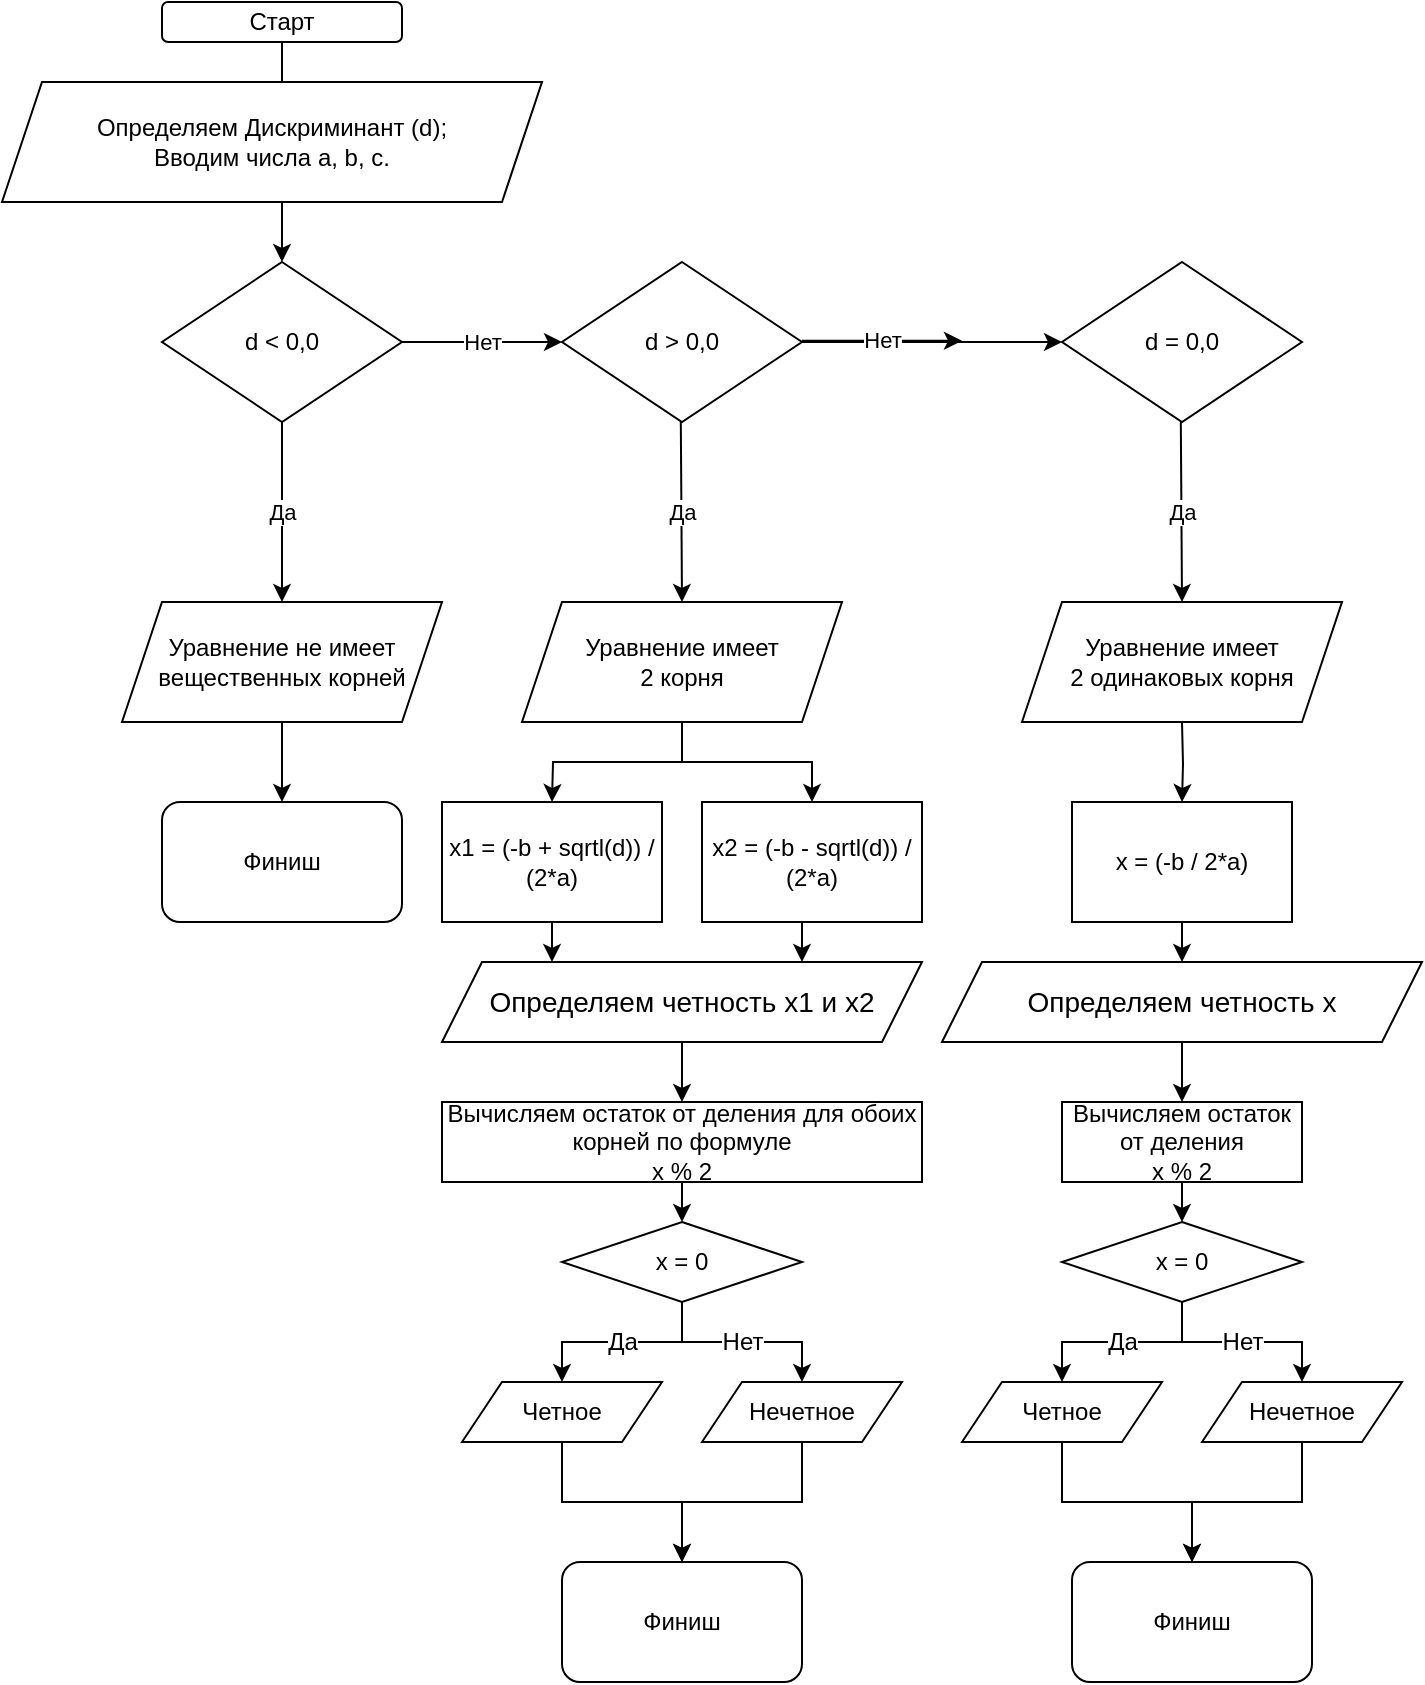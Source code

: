 <mxfile version="16.5.6" type="device"><diagram id="W3IvTtiBzd7pz9vnDoPy" name="Page-1"><mxGraphModel dx="1609" dy="439" grid="1" gridSize="10" guides="1" tooltips="1" connect="1" arrows="1" fold="1" page="1" pageScale="1" pageWidth="827" pageHeight="1169" math="0" shadow="0"><root><mxCell id="0"/><mxCell id="1" parent="0"/><mxCell id="vczt4u3dg1f1qFJclVWc-1" value="&lt;font style=&quot;vertical-align: inherit&quot;&gt;&lt;font style=&quot;vertical-align: inherit&quot;&gt;Старт&lt;/font&gt;&lt;/font&gt;" style="rounded=1;whiteSpace=wrap;html=1;" vertex="1" parent="1"><mxGeometry x="-710" y="10" width="120" height="20" as="geometry"/></mxCell><mxCell id="vczt4u3dg1f1qFJclVWc-2" value="&lt;font style=&quot;vertical-align: inherit&quot;&gt;&lt;font style=&quot;vertical-align: inherit&quot;&gt;Финиш&lt;/font&gt;&lt;/font&gt;" style="rounded=1;whiteSpace=wrap;html=1;" vertex="1" parent="1"><mxGeometry x="-510" y="790" width="120" height="60" as="geometry"/></mxCell><mxCell id="vczt4u3dg1f1qFJclVWc-5" value="&lt;font style=&quot;vertical-align: inherit&quot;&gt;&lt;font style=&quot;vertical-align: inherit&quot;&gt;d &amp;lt; 0,0&lt;/font&gt;&lt;/font&gt;" style="rhombus;whiteSpace=wrap;html=1;" vertex="1" parent="1"><mxGeometry x="-710" y="140" width="120" height="80" as="geometry"/></mxCell><mxCell id="vczt4u3dg1f1qFJclVWc-18" value="" style="edgeStyle=orthogonalEdgeStyle;rounded=0;orthogonalLoop=1;jettySize=auto;html=1;" edge="1" parent="1" source="vczt4u3dg1f1qFJclVWc-6" target="vczt4u3dg1f1qFJclVWc-7"><mxGeometry relative="1" as="geometry"/></mxCell><mxCell id="vczt4u3dg1f1qFJclVWc-6" value="&lt;font style=&quot;vertical-align: inherit&quot;&gt;&lt;font style=&quot;vertical-align: inherit&quot;&gt;d &amp;gt; 0,0&lt;/font&gt;&lt;/font&gt;" style="rhombus;whiteSpace=wrap;html=1;" vertex="1" parent="1"><mxGeometry x="-510" y="140" width="120" height="80" as="geometry"/></mxCell><mxCell id="vczt4u3dg1f1qFJclVWc-7" value="&lt;font style=&quot;vertical-align: inherit&quot;&gt;&lt;font style=&quot;vertical-align: inherit&quot;&gt;d = 0,0&lt;/font&gt;&lt;/font&gt;" style="rhombus;whiteSpace=wrap;html=1;" vertex="1" parent="1"><mxGeometry x="-260" y="140" width="120" height="80" as="geometry"/></mxCell><mxCell id="vczt4u3dg1f1qFJclVWc-11" value="" style="endArrow=classic;html=1;rounded=0;exitX=0.5;exitY=1;exitDx=0;exitDy=0;" edge="1" parent="1" source="vczt4u3dg1f1qFJclVWc-1"><mxGeometry width="50" height="50" relative="1" as="geometry"><mxPoint x="-420" y="160" as="sourcePoint"/><mxPoint x="-650" y="140" as="targetPoint"/></mxGeometry></mxCell><mxCell id="vczt4u3dg1f1qFJclVWc-12" value="&lt;font style=&quot;vertical-align: inherit&quot;&gt;&lt;font style=&quot;vertical-align: inherit&quot;&gt;Финиш&lt;/font&gt;&lt;/font&gt;" style="rounded=1;whiteSpace=wrap;html=1;" vertex="1" parent="1"><mxGeometry x="-710" y="410" width="120" height="60" as="geometry"/></mxCell><mxCell id="vczt4u3dg1f1qFJclVWc-13" value="Да" style="endArrow=classic;html=1;rounded=0;exitX=0.5;exitY=1;exitDx=0;exitDy=0;" edge="1" parent="1" source="vczt4u3dg1f1qFJclVWc-5"><mxGeometry width="50" height="50" relative="1" as="geometry"><mxPoint x="-650" y="230" as="sourcePoint"/><mxPoint x="-650" y="310" as="targetPoint"/></mxGeometry></mxCell><mxCell id="vczt4u3dg1f1qFJclVWc-14" value="Нет" style="endArrow=classic;html=1;rounded=0;" edge="1" parent="1"><mxGeometry width="50" height="50" relative="1" as="geometry"><mxPoint x="-590" y="180" as="sourcePoint"/><mxPoint x="-510" y="180" as="targetPoint"/></mxGeometry></mxCell><mxCell id="vczt4u3dg1f1qFJclVWc-15" value="Нет" style="endArrow=classic;html=1;rounded=0;" edge="1" parent="1"><mxGeometry width="50" height="50" relative="1" as="geometry"><mxPoint x="-390" y="179.41" as="sourcePoint"/><mxPoint x="-310" y="179.41" as="targetPoint"/></mxGeometry></mxCell><mxCell id="vczt4u3dg1f1qFJclVWc-16" value="Да" style="endArrow=classic;html=1;rounded=0;entryX=0.5;entryY=0;entryDx=0;entryDy=0;exitX=0.5;exitY=1;exitDx=0;exitDy=0;" edge="1" parent="1" target="vczt4u3dg1f1qFJclVWc-23"><mxGeometry width="50" height="50" relative="1" as="geometry"><mxPoint x="-450.59" y="220" as="sourcePoint"/><mxPoint x="-450.59" y="290" as="targetPoint"/></mxGeometry></mxCell><mxCell id="vczt4u3dg1f1qFJclVWc-17" value="Да" style="endArrow=classic;html=1;rounded=0;entryX=0.5;entryY=0;entryDx=0;entryDy=0;exitX=0.5;exitY=1;exitDx=0;exitDy=0;" edge="1" parent="1" target="vczt4u3dg1f1qFJclVWc-22"><mxGeometry width="50" height="50" relative="1" as="geometry"><mxPoint x="-200.59" y="220" as="sourcePoint"/><mxPoint x="-200.59" y="290" as="targetPoint"/></mxGeometry></mxCell><mxCell id="vczt4u3dg1f1qFJclVWc-21" value="" style="edgeStyle=orthogonalEdgeStyle;rounded=0;orthogonalLoop=1;jettySize=auto;html=1;" edge="1" parent="1" source="vczt4u3dg1f1qFJclVWc-19" target="vczt4u3dg1f1qFJclVWc-12"><mxGeometry relative="1" as="geometry"/></mxCell><mxCell id="vczt4u3dg1f1qFJclVWc-19" value="Уравнение не имеет вещественных корней" style="shape=parallelogram;perimeter=parallelogramPerimeter;whiteSpace=wrap;html=1;fixedSize=1;strokeWidth=1;" vertex="1" parent="1"><mxGeometry x="-730" y="310" width="160" height="60" as="geometry"/></mxCell><mxCell id="vczt4u3dg1f1qFJclVWc-22" value="Уравнение имеет &lt;br&gt;2 одинаковых корня" style="shape=parallelogram;perimeter=parallelogramPerimeter;whiteSpace=wrap;html=1;fixedSize=1;strokeWidth=1;" vertex="1" parent="1"><mxGeometry x="-280" y="310" width="160" height="60" as="geometry"/></mxCell><mxCell id="vczt4u3dg1f1qFJclVWc-26" value="" style="edgeStyle=orthogonalEdgeStyle;rounded=0;orthogonalLoop=1;jettySize=auto;html=1;entryX=0.5;entryY=0;entryDx=0;entryDy=0;" edge="1" parent="1" source="vczt4u3dg1f1qFJclVWc-23"><mxGeometry relative="1" as="geometry"><mxPoint x="-515" y="410" as="targetPoint"/></mxGeometry></mxCell><mxCell id="vczt4u3dg1f1qFJclVWc-23" value="Уравнение имеет &lt;br&gt;2 корня" style="shape=parallelogram;perimeter=parallelogramPerimeter;whiteSpace=wrap;html=1;fixedSize=1;strokeWidth=1;" vertex="1" parent="1"><mxGeometry x="-530" y="310" width="160" height="60" as="geometry"/></mxCell><mxCell id="vczt4u3dg1f1qFJclVWc-28" value="" style="edgeStyle=orthogonalEdgeStyle;rounded=0;orthogonalLoop=1;jettySize=auto;html=1;exitX=0.5;exitY=1;exitDx=0;exitDy=0;entryX=0.5;entryY=0;entryDx=0;entryDy=0;" edge="1" parent="1" source="vczt4u3dg1f1qFJclVWc-23" target="vczt4u3dg1f1qFJclVWc-25"><mxGeometry relative="1" as="geometry"><mxPoint x="-380" y="390" as="targetPoint"/></mxGeometry></mxCell><mxCell id="vczt4u3dg1f1qFJclVWc-25" value="x2 = (-b - sqrtl(d)) / (2*a)" style="rounded=0;whiteSpace=wrap;html=1;strokeWidth=1;" vertex="1" parent="1"><mxGeometry x="-440" y="410" width="110" height="60" as="geometry"/></mxCell><mxCell id="vczt4u3dg1f1qFJclVWc-30" value="x1 = (-b + sqrtl(d)) / (2*a)" style="rounded=0;whiteSpace=wrap;html=1;strokeWidth=1;" vertex="1" parent="1"><mxGeometry x="-570" y="410" width="110" height="60" as="geometry"/></mxCell><mxCell id="vczt4u3dg1f1qFJclVWc-41" value="Да" style="edgeStyle=orthogonalEdgeStyle;rounded=0;orthogonalLoop=1;jettySize=auto;html=1;fontSize=12;" edge="1" parent="1" source="vczt4u3dg1f1qFJclVWc-31" target="vczt4u3dg1f1qFJclVWc-39"><mxGeometry relative="1" as="geometry"/></mxCell><mxCell id="vczt4u3dg1f1qFJclVWc-31" value="&lt;font style=&quot;font-size: 12px&quot;&gt;x = 0&lt;/font&gt;" style="rhombus;whiteSpace=wrap;html=1;" vertex="1" parent="1"><mxGeometry x="-510" y="620" width="120" height="40" as="geometry"/></mxCell><mxCell id="vczt4u3dg1f1qFJclVWc-33" value="Определяем Дискриминант (d);&lt;br&gt;Вводим числа a, b, c." style="shape=parallelogram;perimeter=parallelogramPerimeter;whiteSpace=wrap;html=1;fixedSize=1;strokeWidth=1;" vertex="1" parent="1"><mxGeometry x="-790" y="50" width="270" height="60" as="geometry"/></mxCell><mxCell id="vczt4u3dg1f1qFJclVWc-35" value="&lt;font style=&quot;font-size: 14px&quot;&gt;Определяем четность x1 и x2&lt;br&gt;&lt;/font&gt;" style="shape=parallelogram;perimeter=parallelogramPerimeter;whiteSpace=wrap;html=1;fixedSize=1;strokeWidth=1;" vertex="1" parent="1"><mxGeometry x="-570" y="490" width="240" height="40" as="geometry"/></mxCell><mxCell id="vczt4u3dg1f1qFJclVWc-36" value="" style="edgeStyle=orthogonalEdgeStyle;rounded=0;orthogonalLoop=1;jettySize=auto;html=1;" edge="1" parent="1"><mxGeometry relative="1" as="geometry"><mxPoint x="-515" y="470" as="sourcePoint"/><mxPoint x="-515" y="490" as="targetPoint"/></mxGeometry></mxCell><mxCell id="vczt4u3dg1f1qFJclVWc-37" value="" style="edgeStyle=orthogonalEdgeStyle;rounded=0;orthogonalLoop=1;jettySize=auto;html=1;" edge="1" parent="1"><mxGeometry relative="1" as="geometry"><mxPoint x="-390" y="470" as="sourcePoint"/><mxPoint x="-390" y="490" as="targetPoint"/></mxGeometry></mxCell><mxCell id="vczt4u3dg1f1qFJclVWc-74" value="" style="edgeStyle=orthogonalEdgeStyle;rounded=0;orthogonalLoop=1;jettySize=auto;html=1;fontSize=12;" edge="1" parent="1" source="vczt4u3dg1f1qFJclVWc-39" target="vczt4u3dg1f1qFJclVWc-2"><mxGeometry relative="1" as="geometry"/></mxCell><mxCell id="vczt4u3dg1f1qFJclVWc-39" value="Четное" style="shape=parallelogram;perimeter=parallelogramPerimeter;whiteSpace=wrap;html=1;fixedSize=1;strokeWidth=1;" vertex="1" parent="1"><mxGeometry x="-560" y="700" width="100" height="30" as="geometry"/></mxCell><mxCell id="vczt4u3dg1f1qFJclVWc-50" value="" style="endArrow=classic;html=1;rounded=0;fontSize=12;exitX=0.5;exitY=1;exitDx=0;exitDy=0;" edge="1" parent="1" source="vczt4u3dg1f1qFJclVWc-35"><mxGeometry width="50" height="50" relative="1" as="geometry"><mxPoint x="-460" y="570" as="sourcePoint"/><mxPoint x="-450" y="560" as="targetPoint"/></mxGeometry></mxCell><mxCell id="vczt4u3dg1f1qFJclVWc-73" value="" style="edgeStyle=orthogonalEdgeStyle;rounded=0;orthogonalLoop=1;jettySize=auto;html=1;fontSize=12;" edge="1" parent="1" source="vczt4u3dg1f1qFJclVWc-51" target="vczt4u3dg1f1qFJclVWc-2"><mxGeometry relative="1" as="geometry"/></mxCell><mxCell id="vczt4u3dg1f1qFJclVWc-51" value="Нечетное" style="shape=parallelogram;perimeter=parallelogramPerimeter;whiteSpace=wrap;html=1;fixedSize=1;strokeWidth=1;" vertex="1" parent="1"><mxGeometry x="-440" y="700" width="100" height="30" as="geometry"/></mxCell><mxCell id="vczt4u3dg1f1qFJclVWc-52" value="Нет" style="edgeStyle=orthogonalEdgeStyle;rounded=0;orthogonalLoop=1;jettySize=auto;html=1;fontSize=12;exitX=0.5;exitY=1;exitDx=0;exitDy=0;" edge="1" parent="1" source="vczt4u3dg1f1qFJclVWc-31" target="vczt4u3dg1f1qFJclVWc-51"><mxGeometry relative="1" as="geometry"><mxPoint x="-440.0" y="670" as="sourcePoint"/><mxPoint x="-500.0" y="710" as="targetPoint"/></mxGeometry></mxCell><mxCell id="vczt4u3dg1f1qFJclVWc-56" value="" style="edgeStyle=orthogonalEdgeStyle;rounded=0;orthogonalLoop=1;jettySize=auto;html=1;exitX=0.5;exitY=1;exitDx=0;exitDy=0;entryX=0.5;entryY=0;entryDx=0;entryDy=0;" edge="1" parent="1" target="vczt4u3dg1f1qFJclVWc-57"><mxGeometry relative="1" as="geometry"><mxPoint x="-200" y="370" as="sourcePoint"/><mxPoint x="-130" y="390" as="targetPoint"/></mxGeometry></mxCell><mxCell id="vczt4u3dg1f1qFJclVWc-57" value="x = (-b / 2*a)" style="rounded=0;whiteSpace=wrap;html=1;strokeWidth=1;" vertex="1" parent="1"><mxGeometry x="-255" y="410" width="110" height="60" as="geometry"/></mxCell><mxCell id="vczt4u3dg1f1qFJclVWc-59" value="Да" style="edgeStyle=orthogonalEdgeStyle;rounded=0;orthogonalLoop=1;jettySize=auto;html=1;fontSize=12;" edge="1" parent="1" source="vczt4u3dg1f1qFJclVWc-60" target="vczt4u3dg1f1qFJclVWc-64"><mxGeometry relative="1" as="geometry"/></mxCell><mxCell id="vczt4u3dg1f1qFJclVWc-60" value="&lt;font style=&quot;font-size: 12px&quot;&gt;x = 0&lt;/font&gt;" style="rhombus;whiteSpace=wrap;html=1;" vertex="1" parent="1"><mxGeometry x="-260" y="620" width="120" height="40" as="geometry"/></mxCell><mxCell id="vczt4u3dg1f1qFJclVWc-72" value="" style="edgeStyle=orthogonalEdgeStyle;rounded=0;orthogonalLoop=1;jettySize=auto;html=1;fontSize=12;" edge="1" parent="1" source="vczt4u3dg1f1qFJclVWc-61" target="vczt4u3dg1f1qFJclVWc-71"><mxGeometry relative="1" as="geometry"/></mxCell><mxCell id="vczt4u3dg1f1qFJclVWc-61" value="&lt;font style=&quot;font-size: 14px&quot;&gt;Определяем четность x&lt;br&gt;&lt;/font&gt;" style="shape=parallelogram;perimeter=parallelogramPerimeter;whiteSpace=wrap;html=1;fixedSize=1;strokeWidth=1;" vertex="1" parent="1"><mxGeometry x="-320" y="490" width="240" height="40" as="geometry"/></mxCell><mxCell id="vczt4u3dg1f1qFJclVWc-63" value="" style="edgeStyle=orthogonalEdgeStyle;rounded=0;orthogonalLoop=1;jettySize=auto;html=1;exitX=0.5;exitY=1;exitDx=0;exitDy=0;entryX=0.5;entryY=0;entryDx=0;entryDy=0;" edge="1" parent="1" target="vczt4u3dg1f1qFJclVWc-61"><mxGeometry relative="1" as="geometry"><mxPoint x="-200" y="470" as="sourcePoint"/><mxPoint x="-140" y="490.0" as="targetPoint"/><Array as="points"><mxPoint x="-200" y="480"/><mxPoint x="-200" y="480"/></Array></mxGeometry></mxCell><mxCell id="vczt4u3dg1f1qFJclVWc-76" value="" style="edgeStyle=orthogonalEdgeStyle;rounded=0;orthogonalLoop=1;jettySize=auto;html=1;fontSize=12;" edge="1" parent="1" source="vczt4u3dg1f1qFJclVWc-64" target="vczt4u3dg1f1qFJclVWc-75"><mxGeometry relative="1" as="geometry"/></mxCell><mxCell id="vczt4u3dg1f1qFJclVWc-64" value="Четное" style="shape=parallelogram;perimeter=parallelogramPerimeter;whiteSpace=wrap;html=1;fixedSize=1;strokeWidth=1;" vertex="1" parent="1"><mxGeometry x="-310" y="700" width="100" height="30" as="geometry"/></mxCell><mxCell id="vczt4u3dg1f1qFJclVWc-65" value="" style="endArrow=classic;html=1;rounded=0;fontSize=12;exitX=0.5;exitY=1;exitDx=0;exitDy=0;entryX=0.5;entryY=0;entryDx=0;entryDy=0;" edge="1" parent="1" source="vczt4u3dg1f1qFJclVWc-71" target="vczt4u3dg1f1qFJclVWc-60"><mxGeometry width="50" height="50" relative="1" as="geometry"><mxPoint x="-210" y="570" as="sourcePoint"/><mxPoint x="-160" y="520" as="targetPoint"/></mxGeometry></mxCell><mxCell id="vczt4u3dg1f1qFJclVWc-77" value="" style="edgeStyle=orthogonalEdgeStyle;rounded=0;orthogonalLoop=1;jettySize=auto;html=1;fontSize=12;" edge="1" parent="1" source="vczt4u3dg1f1qFJclVWc-66" target="vczt4u3dg1f1qFJclVWc-75"><mxGeometry relative="1" as="geometry"/></mxCell><mxCell id="vczt4u3dg1f1qFJclVWc-66" value="Нечетное" style="shape=parallelogram;perimeter=parallelogramPerimeter;whiteSpace=wrap;html=1;fixedSize=1;strokeWidth=1;" vertex="1" parent="1"><mxGeometry x="-190" y="700" width="100" height="30" as="geometry"/></mxCell><mxCell id="vczt4u3dg1f1qFJclVWc-67" value="Нет" style="edgeStyle=orthogonalEdgeStyle;rounded=0;orthogonalLoop=1;jettySize=auto;html=1;fontSize=12;exitX=0.5;exitY=1;exitDx=0;exitDy=0;" edge="1" parent="1" source="vczt4u3dg1f1qFJclVWc-60" target="vczt4u3dg1f1qFJclVWc-66"><mxGeometry relative="1" as="geometry"><mxPoint x="-190.0" y="670" as="sourcePoint"/><mxPoint x="-250.0" y="710" as="targetPoint"/></mxGeometry></mxCell><mxCell id="vczt4u3dg1f1qFJclVWc-69" value="Вычисляем остаток от деления для обоих корней по формуле&lt;br&gt;x % 2" style="rounded=0;whiteSpace=wrap;html=1;fontSize=12;strokeWidth=1;" vertex="1" parent="1"><mxGeometry x="-570" y="560" width="240" height="40" as="geometry"/></mxCell><mxCell id="vczt4u3dg1f1qFJclVWc-70" value="" style="endArrow=classic;html=1;rounded=0;fontSize=12;exitX=0.5;exitY=1;exitDx=0;exitDy=0;entryX=0.5;entryY=0;entryDx=0;entryDy=0;" edge="1" parent="1" source="vczt4u3dg1f1qFJclVWc-69" target="vczt4u3dg1f1qFJclVWc-31"><mxGeometry width="50" height="50" relative="1" as="geometry"><mxPoint x="-440" y="540.0" as="sourcePoint"/><mxPoint x="-440" y="570.0" as="targetPoint"/></mxGeometry></mxCell><mxCell id="vczt4u3dg1f1qFJclVWc-71" value="Вычисляем остаток от деления&lt;br&gt;x % 2" style="rounded=0;whiteSpace=wrap;html=1;fontSize=12;strokeWidth=1;" vertex="1" parent="1"><mxGeometry x="-260" y="560" width="120" height="40" as="geometry"/></mxCell><mxCell id="vczt4u3dg1f1qFJclVWc-75" value="&lt;font style=&quot;vertical-align: inherit&quot;&gt;&lt;font style=&quot;vertical-align: inherit&quot;&gt;Финиш&lt;/font&gt;&lt;/font&gt;" style="rounded=1;whiteSpace=wrap;html=1;" vertex="1" parent="1"><mxGeometry x="-255" y="790" width="120" height="60" as="geometry"/></mxCell></root></mxGraphModel></diagram></mxfile>